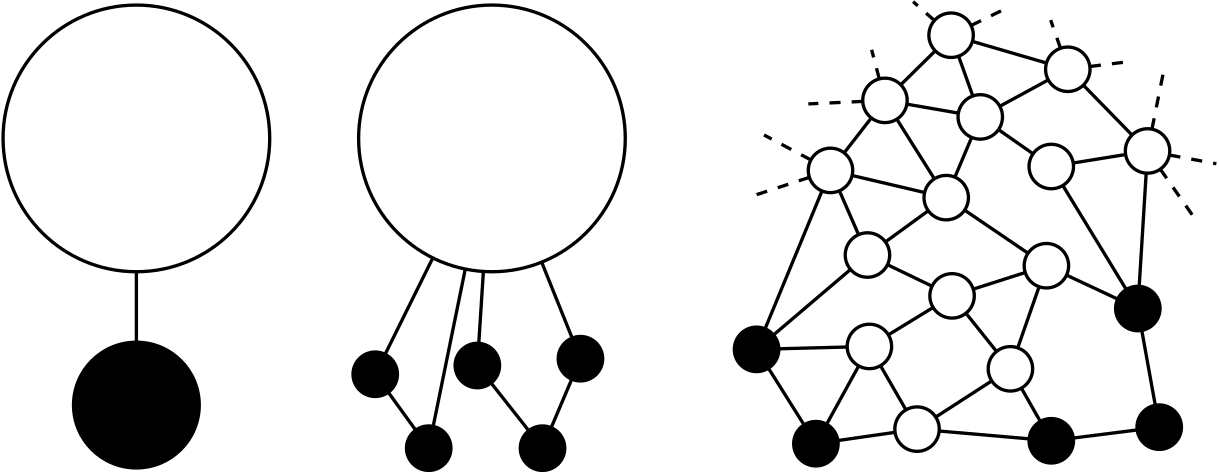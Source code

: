 <?xml version="1.0"?>
<!DOCTYPE ipe SYSTEM "ipe.dtd">
<ipe version="70005" creator="Ipe 7.1.6">
<info created="D:20150325162532" modified="D:20150325162539"/>
<ipestyle name="basic">
<symbol name="arrow/arc(spx)">
<path stroke="sym-stroke" fill="sym-stroke" pen="sym-pen">
0 0 m
-1 0.333 l
-1 -0.333 l
h
</path>
</symbol>
<symbol name="arrow/farc(spx)">
<path stroke="sym-stroke" fill="white" pen="sym-pen">
0 0 m
-1 0.333 l
-1 -0.333 l
h
</path>
</symbol>
<symbol name="arrow/ptarc(spx)">
<path stroke="sym-stroke" fill="sym-stroke" pen="sym-pen">
0 0 m
-1 0.333 l
-0.8 0 l
-1 -0.333 l
h
</path>
</symbol>
<symbol name="arrow/fptarc(spx)">
<path stroke="sym-stroke" fill="white" pen="sym-pen">
0 0 m
-1 0.333 l
-0.8 0 l
-1 -0.333 l
h
</path>
</symbol>
<symbol name="mark/circle(sx)" transformations="translations">
<path fill="sym-stroke">
0.6 0 0 0.6 0 0 e
0.4 0 0 0.4 0 0 e
</path>
</symbol>
<symbol name="mark/disk(sx)" transformations="translations">
<path fill="sym-stroke">
0.6 0 0 0.6 0 0 e
</path>
</symbol>
<symbol name="mark/fdisk(sfx)" transformations="translations">
<group>
<path fill="sym-fill">
0.5 0 0 0.5 0 0 e
</path>
<path fill="sym-stroke" fillrule="eofill">
0.6 0 0 0.6 0 0 e
0.4 0 0 0.4 0 0 e
</path>
</group>
</symbol>
<symbol name="mark/box(sx)" transformations="translations">
<path fill="sym-stroke" fillrule="eofill">
-0.6 -0.6 m
0.6 -0.6 l
0.6 0.6 l
-0.6 0.6 l
h
-0.4 -0.4 m
0.4 -0.4 l
0.4 0.4 l
-0.4 0.4 l
h
</path>
</symbol>
<symbol name="mark/square(sx)" transformations="translations">
<path fill="sym-stroke">
-0.6 -0.6 m
0.6 -0.6 l
0.6 0.6 l
-0.6 0.6 l
h
</path>
</symbol>
<symbol name="mark/fsquare(sfx)" transformations="translations">
<group>
<path fill="sym-fill">
-0.5 -0.5 m
0.5 -0.5 l
0.5 0.5 l
-0.5 0.5 l
h
</path>
<path fill="sym-stroke" fillrule="eofill">
-0.6 -0.6 m
0.6 -0.6 l
0.6 0.6 l
-0.6 0.6 l
h
-0.4 -0.4 m
0.4 -0.4 l
0.4 0.4 l
-0.4 0.4 l
h
</path>
</group>
</symbol>
<symbol name="mark/cross(sx)" transformations="translations">
<group>
<path fill="sym-stroke">
-0.43 -0.57 m
0.57 0.43 l
0.43 0.57 l
-0.57 -0.43 l
h
</path>
<path fill="sym-stroke">
-0.43 0.57 m
0.57 -0.43 l
0.43 -0.57 l
-0.57 0.43 l
h
</path>
</group>
</symbol>
<symbol name="arrow/fnormal(spx)">
<path stroke="sym-stroke" fill="white" pen="sym-pen">
0 0 m
-1 0.333 l
-1 -0.333 l
h
</path>
</symbol>
<symbol name="arrow/pointed(spx)">
<path stroke="sym-stroke" fill="sym-stroke" pen="sym-pen">
0 0 m
-1 0.333 l
-0.8 0 l
-1 -0.333 l
h
</path>
</symbol>
<symbol name="arrow/fpointed(spx)">
<path stroke="sym-stroke" fill="white" pen="sym-pen">
0 0 m
-1 0.333 l
-0.8 0 l
-1 -0.333 l
h
</path>
</symbol>
<symbol name="arrow/linear(spx)">
<path stroke="sym-stroke" pen="sym-pen">
-1 0.333 m
0 0 l
-1 -0.333 l
</path>
</symbol>
<symbol name="arrow/fdouble(spx)">
<path stroke="sym-stroke" fill="white" pen="sym-pen">
0 0 m
-1 0.333 l
-1 -0.333 l
h
-1 0 m
-2 0.333 l
-2 -0.333 l
h
</path>
</symbol>
<symbol name="arrow/double(spx)">
<path stroke="sym-stroke" fill="sym-stroke" pen="sym-pen">
0 0 m
-1 0.333 l
-1 -0.333 l
h
-1 0 m
-2 0.333 l
-2 -0.333 l
h
</path>
</symbol>
<pen name="heavier" value="0.8"/>
<pen name="fat" value="1.2"/>
<pen name="ultrafat" value="2"/>
<symbolsize name="large" value="5"/>
<symbolsize name="small" value="2"/>
<symbolsize name="tiny" value="1.1"/>
<arrowsize name="large" value="10"/>
<arrowsize name="small" value="5"/>
<arrowsize name="tiny" value="3"/>
<color name="red" value="1 0 0"/>
<color name="green" value="0 1 0"/>
<color name="blue" value="0 0 1"/>
<color name="yellow" value="1 1 0"/>
<color name="orange" value="1 0.647 0"/>
<color name="gold" value="1 0.843 0"/>
<color name="purple" value="0.627 0.125 0.941"/>
<color name="gray" value="0.745"/>
<color name="brown" value="0.647 0.165 0.165"/>
<color name="navy" value="0 0 0.502"/>
<color name="pink" value="1 0.753 0.796"/>
<color name="seagreen" value="0.18 0.545 0.341"/>
<color name="turquoise" value="0.251 0.878 0.816"/>
<color name="violet" value="0.933 0.51 0.933"/>
<color name="darkblue" value="0 0 0.545"/>
<color name="darkcyan" value="0 0.545 0.545"/>
<color name="darkgray" value="0.663"/>
<color name="darkgreen" value="0 0.392 0"/>
<color name="darkmagenta" value="0.545 0 0.545"/>
<color name="darkorange" value="1 0.549 0"/>
<color name="darkred" value="0.545 0 0"/>
<color name="lightblue" value="0.678 0.847 0.902"/>
<color name="lightcyan" value="0.878 1 1"/>
<color name="lightgray" value="0.827"/>
<color name="lightgreen" value="0.565 0.933 0.565"/>
<color name="lightyellow" value="1 1 0.878"/>
<dashstyle name="dashed" value="[4] 0"/>
<dashstyle name="dotted" value="[1 3] 0"/>
<dashstyle name="dash dotted" value="[4 2 1 2] 0"/>
<dashstyle name="dash dot dotted" value="[4 2 1 2 1 2] 0"/>
<textsize name="large" value="\large"/>
<textsize name="small" value="\small"/>
<textsize name="tiny" value="\tiny"/>
<textsize name="Large" value="\Large"/>
<textsize name="LARGE" value="\LARGE"/>
<textsize name="huge" value="\huge"/>
<textsize name="Huge" value="\Huge"/>
<textsize name="footnote" value="\footnotesize"/>
<textstyle name="center" begin="\begin{center}" end="\end{center}"/>
<textstyle name="itemize" begin="\begin{itemize}" end="\end{itemize}"/>
<textstyle name="item" begin="\begin{itemize}\item{}" end="\end{itemize}"/>
<gridsize name="4 pts" value="4"/>
<gridsize name="8 pts (~3 mm)" value="8"/>
<gridsize name="16 pts (~6 mm)" value="16"/>
<gridsize name="32 pts (~12 mm)" value="32"/>
<gridsize name="10 pts (~3.5 mm)" value="10"/>
<gridsize name="20 pts (~7 mm)" value="20"/>
<gridsize name="14 pts (~5 mm)" value="14"/>
<gridsize name="28 pts (~10 mm)" value="28"/>
<gridsize name="56 pts (~20 mm)" value="56"/>
<anglesize name="90 deg" value="90"/>
<anglesize name="60 deg" value="60"/>
<anglesize name="45 deg" value="45"/>
<anglesize name="30 deg" value="30"/>
<anglesize name="22.5 deg" value="22.5"/>
<tiling name="falling" angle="-60" step="4" width="1"/>
<tiling name="rising" angle="30" step="4" width="1"/>
</ipestyle>
<page>
<layer name="alpha"/>
<view layers="alpha" active="alpha"/>
<path layer="alpha" stroke="black" dash="dashed" pen="fat">
345.878 756.478 m
318.425 747.478 l
</path>
<path stroke="black" dash="dashed" pen="fat">
345.878 756.478 m
321.947 769.231 l
</path>
<path stroke="black" dash="dashed" pen="fat">
365.485 781.687 m
337.9 780.419 l
</path>
<path stroke="black" dash="dashed" pen="fat">
365.485 781.687 m
360.689 799.893 l
</path>
<path stroke="black" dash="dashed" pen="fat">
460.02 763.48 m
476.708 739.605 l
</path>
<path stroke="black" dash="dashed" pen="fat">
460.02 763.48 m
484.788 758.872 l
</path>
<path stroke="black" dash="dashed" pen="fat">
460.02 763.48 m
465.728 791.814 l
</path>
<path stroke="black" dash="dashed" pen="fat">
431.309 792.891 m
454.126 795.75 l
</path>
<path stroke="black" dash="dashed" pen="fat">
431.309 792.891 m
425.136 810.595 l
</path>
<path stroke="black" dash="dashed" pen="fat">
389.294 805.145 m
409.39 814.946 l
</path>
<path stroke="black" dash="dashed" pen="fat">
389.294 805.145 m
375.621 817.225 l
</path>
<path stroke="black" pen="fat">
319.269 692.054 m
340.626 658.092 l
377.039 663.344 l
425.357 659.142 l
464.221 664.044 l
456.518 706.76 l
460.02 763.48 l
431.309 792.891 l
389.294 805.145 l
365.485 781.687 l
345.878 756.478 l
319.269 692.054 l
359.183 726.017 m
319.269 692.054 l
359.883 693.105 l
340.626 658.092 l
377.039 663.344 m
359.883 693.105 l
389.644 711.311 l
410.652 685.052 l
425.357 659.142 l
377.039 663.344 m
410.652 685.052 l
456.518 706.76 m
423.606 722.165 l
389.644 711.311 l
456.518 706.76 m
425.357 757.878 l
460.02 763.48 l
387.543 746.674 m
423.606 722.165 l
425.357 757.878 m
399.798 775.735 l
399.798 775.735 m
431.309 792.891 l
399.798 775.735 m
365.485 781.687 l
399.798 775.735 m
389.294 805.145 l
359.183 726.017 m
345.878 756.478 l
345.878 756.478 m
387.543 746.674 l
359.183 726.017 m
387.543 746.674 l
387.543 746.674 m
365.485 781.687 l
387.543 746.674 m
399.798 775.735 l
389.644 711.311 m
359.183 726.017 l
410.652 685.052 m
423.606 722.165 l
</path>
<path stroke="black" pen="fat">
96 768 m
96 672 l
</path>
<path stroke="black" fill="black" pen="fat">
22.6274 0 0 22.6274 96 672 e
</path>
<path matrix="1 0 0 1 -18.0168 11.091" stroke="black" fill="black" pen="fat">
8 0 0 8 200 672 e
</path>
<path matrix="1 0 0 1 1.24023 -15.5187" stroke="black" fill="black" pen="fat">
8 0 0 8 200 672 e
</path>
<path matrix="1 0 0 1 55.8602 16.6931" stroke="black" fill="black" pen="fat">
8 0 0 8 200 672 e
</path>
<path matrix="1 0 0 1 18.7466 14.2422" stroke="black" fill="black" pen="fat">
8 0 0 8 200 672 e
</path>
<path stroke="black" pen="fat">
181.983 683.091 m
201.24 656.481 l
</path>
<path stroke="black" pen="fat">
255.86 688.693 m
224 768 l
</path>
<path stroke="black" pen="fat">
218.747 686.242 m
224 768 l
</path>
<path stroke="black" pen="fat">
181.983 683.091 m
224 768 l
</path>
<path stroke="black" pen="fat">
201.24 656.481 m
224 768 l
</path>
<path matrix="1 0 0 1 42.2052 -15.5187" stroke="black" fill="black" pen="fat">
8 0 0 8 200 672 e
</path>
<path stroke="black" pen="fat">
255.86 688.693 m
242.205 656.481 l
</path>
<path stroke="black" pen="fat">
242.205 656.481 m
218.747 686.242 l
</path>
<path stroke="black" fill="white" pen="fat">
48 0 0 48 96 768 e
</path>
<path stroke="black" fill="white" pen="fat">
48 0 0 48 224 768 e
</path>
<path matrix="1 0 0 1 119.269 20.0544" stroke="black" fill="black" pen="fat">
8 0 0 8 200 672 e
</path>
<path matrix="1 0 0 1 140.626 -13.908" stroke="black" fill="black" pen="fat">
8 0 0 8 200 672 e
</path>
<path matrix="1 0 0 1 225.357 -12.8576" stroke="black" fill="black" pen="fat">
8 0 0 8 200 672 e
</path>
<path matrix="1 0 0 1 256.518 34.7597" stroke="black" fill="black" pen="fat">
8 0 0 8 200 672 e
</path>
<path matrix="1 0 0 1 264.221 -7.95581" stroke="black" fill="black" pen="fat">
8 0 0 8 200 672 e
</path>
<path matrix="1 0 0 1 187.543 74.6742" stroke="black" fill="white" pen="fat">
8 0 0 8 200 672 e
</path>
<path matrix="1 0 0 1 159.883 21.1046" stroke="black" fill="white" pen="fat">
8 0 0 8 200 672 e
</path>
<path matrix="1 0 0 1 177.039 -8.65627" stroke="black" fill="white" pen="fat">
8 0 0 8 200 672 e
</path>
<path matrix="1 0 0 1 210.652 13.0517" stroke="black" fill="white" pen="fat">
8 0 0 8 200 672 e
</path>
<path matrix="1 0 0 1 223.606 50.1652" stroke="black" fill="white" pen="fat">
8 0 0 8 200 672 e
</path>
<path matrix="1 0 0 1 159.183 54.0166" stroke="black" fill="white" pen="fat">
8 0 0 8 200 672 e
</path>
<path matrix="1 0 0 1 189.644 39.3113" stroke="black" fill="white" pen="fat">
8 0 0 8 200 672 e
</path>
<path matrix="1 0 0 1 145.878 84.4777" stroke="black" fill="white" pen="fat">
8 0 0 8 200 672 e
</path>
<path matrix="1 0 0 1 165.485 109.687" stroke="black" fill="white" pen="fat">
8 0 0 8 200 672 e
</path>
<path matrix="1 0 0 1 199.798 103.735" stroke="black" fill="white" pen="fat">
8 0 0 8 200 672 e
</path>
<path matrix="1 0 0 1 189.294 133.145" stroke="black" fill="white" pen="fat">
8 0 0 8 200 672 e
</path>
<path matrix="1 0 0 1 231.309 120.891" stroke="black" fill="white" pen="fat">
8 0 0 8 200 672 e
</path>
<path matrix="1 0 0 1 225.357 85.8782" stroke="black" fill="white" pen="fat">
8 0 0 8 200 672 e
</path>
<path matrix="1 0 0 1 260.02 91.4803" stroke="black" fill="white" pen="fat">
8 0 0 8 200 672 e
</path>
</page>
</ipe>
